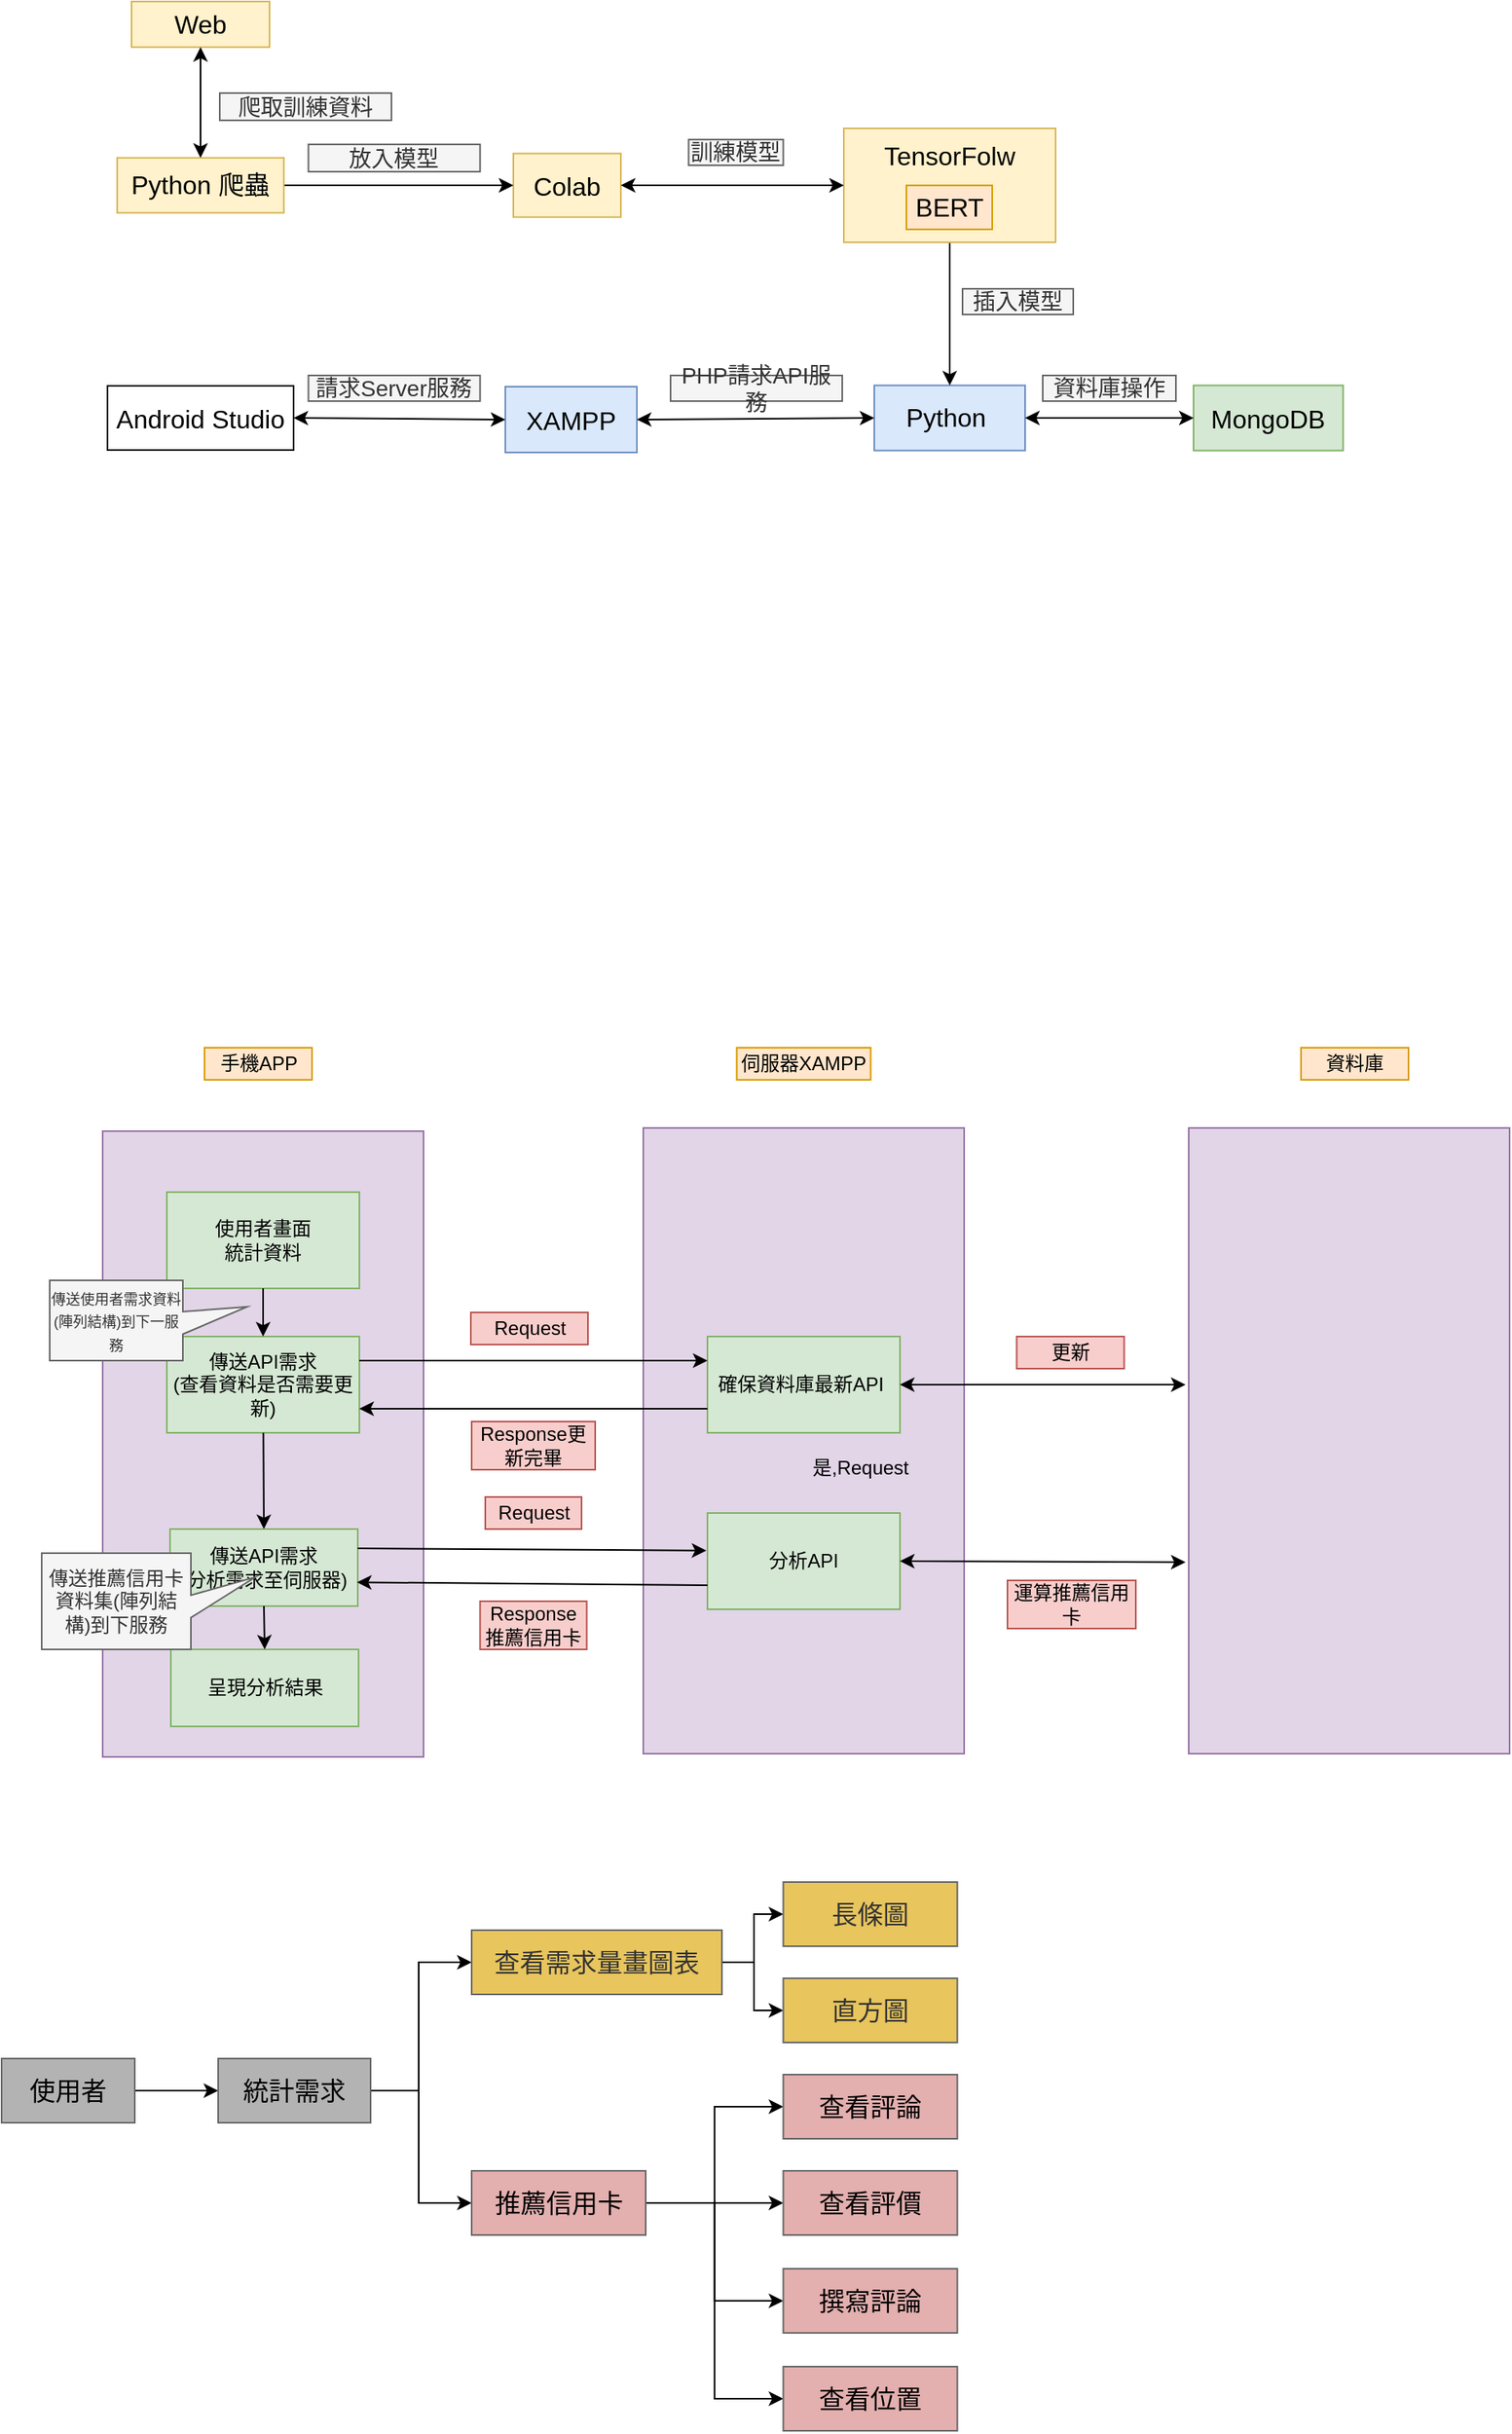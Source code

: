 <mxfile version="13.8.8" type="github">
  <diagram id="WoF5ZmT5TutVCkL6loxM" name="Page-1">
    <mxGraphModel dx="1649" dy="1345" grid="0" gridSize="10" guides="1" tooltips="1" connect="1" arrows="1" fold="1" page="0" pageScale="1" pageWidth="827" pageHeight="1169" math="0" shadow="0">
      <root>
        <mxCell id="0" />
        <mxCell id="1" parent="0" />
        <mxCell id="VNFoR2ObTazX-s3HmkAG-1" value="" style="rounded=0;whiteSpace=wrap;html=1;fillColor=#e1d5e7;strokeColor=#9673a6;" parent="1" vertex="1">
          <mxGeometry x="-677" y="112" width="200" height="390" as="geometry" />
        </mxCell>
        <mxCell id="VNFoR2ObTazX-s3HmkAG-2" value="使用者畫面&lt;br&gt;統計資料" style="rounded=0;whiteSpace=wrap;html=1;fillColor=#d5e8d4;strokeColor=#82b366;" parent="1" vertex="1">
          <mxGeometry x="-637" y="150" width="120" height="60" as="geometry" />
        </mxCell>
        <mxCell id="VNFoR2ObTazX-s3HmkAG-3" value="傳送API需求&lt;br&gt;(查看資料是否需要更新)" style="rounded=0;whiteSpace=wrap;html=1;fillColor=#d5e8d4;strokeColor=#82b366;" parent="1" vertex="1">
          <mxGeometry x="-637" y="240" width="120" height="60" as="geometry" />
        </mxCell>
        <mxCell id="VNFoR2ObTazX-s3HmkAG-11" value="傳送API需求&lt;br&gt;(分析需求至伺服器)" style="rounded=0;whiteSpace=wrap;html=1;fillColor=#d5e8d4;strokeColor=#82b366;" parent="1" vertex="1">
          <mxGeometry x="-635" y="360" width="117" height="48" as="geometry" />
        </mxCell>
        <mxCell id="VNFoR2ObTazX-s3HmkAG-14" value="" style="endArrow=classic;html=1;entryX=0.5;entryY=0;entryDx=0;entryDy=0;" parent="1" source="VNFoR2ObTazX-s3HmkAG-3" target="VNFoR2ObTazX-s3HmkAG-11" edge="1">
          <mxGeometry width="50" height="50" relative="1" as="geometry">
            <mxPoint x="-590" y="395" as="sourcePoint" />
            <mxPoint x="-437" y="410" as="targetPoint" />
          </mxGeometry>
        </mxCell>
        <mxCell id="VNFoR2ObTazX-s3HmkAG-15" value="" style="endArrow=classic;html=1;exitX=0.5;exitY=1;exitDx=0;exitDy=0;entryX=0.5;entryY=0;entryDx=0;entryDy=0;" parent="1" source="VNFoR2ObTazX-s3HmkAG-2" target="VNFoR2ObTazX-s3HmkAG-3" edge="1">
          <mxGeometry width="50" height="50" relative="1" as="geometry">
            <mxPoint x="-507" y="370" as="sourcePoint" />
            <mxPoint x="-457" y="320" as="targetPoint" />
          </mxGeometry>
        </mxCell>
        <mxCell id="FRtovLbCStBQHOzKUFMC-1" value="手機APP" style="text;html=1;strokeColor=#d79b00;fillColor=#ffe6cc;align=center;verticalAlign=middle;whiteSpace=wrap;rounded=0;" parent="1" vertex="1">
          <mxGeometry x="-613.5" y="60" width="67" height="20" as="geometry" />
        </mxCell>
        <mxCell id="FRtovLbCStBQHOzKUFMC-2" value="" style="rounded=0;whiteSpace=wrap;html=1;fillColor=#e1d5e7;strokeColor=#9673a6;" parent="1" vertex="1">
          <mxGeometry x="-340" y="110" width="200" height="390" as="geometry" />
        </mxCell>
        <mxCell id="FRtovLbCStBQHOzKUFMC-5" value="伺服器XAMPP" style="text;html=1;strokeColor=#d79b00;fillColor=#ffe6cc;align=center;verticalAlign=middle;whiteSpace=wrap;rounded=0;" parent="1" vertex="1">
          <mxGeometry x="-281.75" y="60" width="83.5" height="20" as="geometry" />
        </mxCell>
        <mxCell id="FRtovLbCStBQHOzKUFMC-6" value="確保資料庫最新API&amp;nbsp;" style="rounded=0;whiteSpace=wrap;html=1;fillColor=#d5e8d4;strokeColor=#82b366;" parent="1" vertex="1">
          <mxGeometry x="-300" y="240" width="120" height="60" as="geometry" />
        </mxCell>
        <mxCell id="FRtovLbCStBQHOzKUFMC-7" value="" style="endArrow=classic;html=1;exitX=1;exitY=0.25;exitDx=0;exitDy=0;entryX=0;entryY=0.25;entryDx=0;entryDy=0;" parent="1" source="VNFoR2ObTazX-s3HmkAG-3" target="FRtovLbCStBQHOzKUFMC-6" edge="1">
          <mxGeometry width="50" height="50" relative="1" as="geometry">
            <mxPoint x="-400" y="300" as="sourcePoint" />
            <mxPoint x="-350" y="250" as="targetPoint" />
          </mxGeometry>
        </mxCell>
        <mxCell id="FRtovLbCStBQHOzKUFMC-9" value="Request" style="text;html=1;strokeColor=#b85450;fillColor=#f8cecc;align=center;verticalAlign=middle;whiteSpace=wrap;rounded=0;" parent="1" vertex="1">
          <mxGeometry x="-447.5" y="225" width="73" height="20" as="geometry" />
        </mxCell>
        <mxCell id="FRtovLbCStBQHOzKUFMC-11" value="" style="rounded=0;whiteSpace=wrap;html=1;fillColor=#e1d5e7;strokeColor=#9673a6;" parent="1" vertex="1">
          <mxGeometry y="110" width="200" height="390" as="geometry" />
        </mxCell>
        <mxCell id="FRtovLbCStBQHOzKUFMC-12" value="資料庫" style="text;html=1;strokeColor=#d79b00;fillColor=#ffe6cc;align=center;verticalAlign=middle;whiteSpace=wrap;rounded=0;" parent="1" vertex="1">
          <mxGeometry x="70" y="60" width="67" height="20" as="geometry" />
        </mxCell>
        <mxCell id="FRtovLbCStBQHOzKUFMC-15" value="更新" style="text;html=1;strokeColor=#b85450;fillColor=#f8cecc;align=center;verticalAlign=middle;whiteSpace=wrap;rounded=0;" parent="1" vertex="1">
          <mxGeometry x="-107.25" y="240" width="67" height="20" as="geometry" />
        </mxCell>
        <mxCell id="FRtovLbCStBQHOzKUFMC-16" value="" style="endArrow=classic;html=1;exitX=0;exitY=0.75;exitDx=0;exitDy=0;entryX=1;entryY=0.75;entryDx=0;entryDy=0;" parent="1" source="FRtovLbCStBQHOzKUFMC-6" target="VNFoR2ObTazX-s3HmkAG-3" edge="1">
          <mxGeometry width="50" height="50" relative="1" as="geometry">
            <mxPoint x="-310" y="400" as="sourcePoint" />
            <mxPoint x="-260" y="350" as="targetPoint" />
          </mxGeometry>
        </mxCell>
        <mxCell id="FRtovLbCStBQHOzKUFMC-18" value="Response更新完畢" style="text;html=1;strokeColor=#b85450;fillColor=#f8cecc;align=center;verticalAlign=middle;whiteSpace=wrap;rounded=0;" parent="1" vertex="1">
          <mxGeometry x="-447" y="293" width="77" height="30" as="geometry" />
        </mxCell>
        <mxCell id="FRtovLbCStBQHOzKUFMC-21" value="是,Request" style="text;html=1;strokeColor=none;fillColor=none;align=center;verticalAlign=middle;whiteSpace=wrap;rounded=0;" parent="1" vertex="1">
          <mxGeometry x="-238" y="312" width="67" height="20" as="geometry" />
        </mxCell>
        <mxCell id="W2er6BLF-ta4w28NbpeV-1" value="分析API" style="rounded=0;whiteSpace=wrap;html=1;fillColor=#d5e8d4;strokeColor=#82b366;" parent="1" vertex="1">
          <mxGeometry x="-300" y="350" width="120" height="60" as="geometry" />
        </mxCell>
        <mxCell id="W2er6BLF-ta4w28NbpeV-3" value="呈現分析結果" style="rounded=0;whiteSpace=wrap;html=1;fillColor=#d5e8d4;strokeColor=#82b366;" parent="1" vertex="1">
          <mxGeometry x="-634.5" y="435" width="117" height="48" as="geometry" />
        </mxCell>
        <mxCell id="FRzy9sZfNlli9XELEmmy-1" value="" style="endArrow=classic;html=1;exitX=1;exitY=0.25;exitDx=0;exitDy=0;entryX=-0.006;entryY=0.39;entryDx=0;entryDy=0;entryPerimeter=0;" parent="1" source="VNFoR2ObTazX-s3HmkAG-11" target="W2er6BLF-ta4w28NbpeV-1" edge="1">
          <mxGeometry width="50" height="50" relative="1" as="geometry">
            <mxPoint x="-260" y="320" as="sourcePoint" />
            <mxPoint x="-210" y="270" as="targetPoint" />
          </mxGeometry>
        </mxCell>
        <mxCell id="FRzy9sZfNlli9XELEmmy-4" value="" style="endArrow=classic;html=1;exitX=0;exitY=0.75;exitDx=0;exitDy=0;entryX=0.996;entryY=0.691;entryDx=0;entryDy=0;entryPerimeter=0;" parent="1" source="W2er6BLF-ta4w28NbpeV-1" target="VNFoR2ObTazX-s3HmkAG-11" edge="1">
          <mxGeometry width="50" height="50" relative="1" as="geometry">
            <mxPoint x="-260" y="320" as="sourcePoint" />
            <mxPoint x="-500" y="396" as="targetPoint" />
          </mxGeometry>
        </mxCell>
        <mxCell id="FRzy9sZfNlli9XELEmmy-7" value="" style="endArrow=classic;startArrow=classic;html=1;exitX=1;exitY=0.5;exitDx=0;exitDy=0;entryX=-0.01;entryY=0.694;entryDx=0;entryDy=0;entryPerimeter=0;" parent="1" source="W2er6BLF-ta4w28NbpeV-1" target="FRtovLbCStBQHOzKUFMC-11" edge="1">
          <mxGeometry width="50" height="50" relative="1" as="geometry">
            <mxPoint x="-240" y="380" as="sourcePoint" />
            <mxPoint x="-190" y="330" as="targetPoint" />
          </mxGeometry>
        </mxCell>
        <mxCell id="FRzy9sZfNlli9XELEmmy-8" value="運算推薦信用卡" style="text;html=1;strokeColor=#b85450;fillColor=#f8cecc;align=center;verticalAlign=middle;whiteSpace=wrap;rounded=0;" parent="1" vertex="1">
          <mxGeometry x="-113" y="392" width="80" height="30" as="geometry" />
        </mxCell>
        <mxCell id="FRzy9sZfNlli9XELEmmy-9" value="Request" style="text;html=1;strokeColor=#b85450;fillColor=#f8cecc;align=center;verticalAlign=middle;whiteSpace=wrap;rounded=0;" parent="1" vertex="1">
          <mxGeometry x="-438.5" y="340" width="60" height="20" as="geometry" />
        </mxCell>
        <mxCell id="FRzy9sZfNlli9XELEmmy-10" value="Response推薦信用卡" style="text;html=1;strokeColor=#b85450;fillColor=#f8cecc;align=center;verticalAlign=middle;whiteSpace=wrap;rounded=0;" parent="1" vertex="1">
          <mxGeometry x="-441.75" y="405" width="66.5" height="30" as="geometry" />
        </mxCell>
        <mxCell id="FRzy9sZfNlli9XELEmmy-11" value="" style="endArrow=classic;html=1;entryX=0.5;entryY=0;entryDx=0;entryDy=0;exitX=0.5;exitY=1;exitDx=0;exitDy=0;" parent="1" source="VNFoR2ObTazX-s3HmkAG-11" target="W2er6BLF-ta4w28NbpeV-3" edge="1">
          <mxGeometry width="50" height="50" relative="1" as="geometry">
            <mxPoint x="-240" y="380" as="sourcePoint" />
            <mxPoint x="-190" y="330" as="targetPoint" />
          </mxGeometry>
        </mxCell>
        <mxCell id="JFq6KsMxWo-ai3jtECya-2" value="&lt;font style=&quot;font-size: 9px&quot;&gt;傳送使用者需求資料(陣列結構)到下一服務&lt;br&gt;&lt;/font&gt;" style="shape=callout;whiteSpace=wrap;html=1;perimeter=calloutPerimeter;position2=0.67;size=40;position=0.33;base=14;direction=north;fillColor=#f5f5f5;strokeColor=#666666;fontColor=#333333;" parent="1" vertex="1">
          <mxGeometry x="-710" y="205" width="123" height="50" as="geometry" />
        </mxCell>
        <mxCell id="JFq6KsMxWo-ai3jtECya-4" value="傳送推薦信用卡資料集(陣列結構)到下服務" style="shape=callout;whiteSpace=wrap;html=1;perimeter=calloutPerimeter;position2=0.75;size=40;position=0.33;base=14;direction=north;fillColor=#f5f5f5;strokeColor=#666666;fontColor=#333333;" parent="1" vertex="1">
          <mxGeometry x="-715" y="375" width="133" height="60" as="geometry" />
        </mxCell>
        <mxCell id="lGjISzWLSkrpWHws6opk-56" value="" style="endArrow=classic;startArrow=classic;html=1;exitX=1;exitY=0.5;exitDx=0;exitDy=0;" parent="1" source="FRtovLbCStBQHOzKUFMC-6" edge="1">
          <mxGeometry width="50" height="50" relative="1" as="geometry">
            <mxPoint x="-180" y="380" as="sourcePoint" />
            <mxPoint x="-2" y="270" as="targetPoint" />
            <Array as="points">
              <mxPoint x="-90" y="270" />
            </Array>
          </mxGeometry>
        </mxCell>
        <mxCell id="4eBQt7F7EaI4HP-3aSG7-11" style="edgeStyle=orthogonalEdgeStyle;rounded=0;orthogonalLoop=1;jettySize=auto;html=1;exitX=1;exitY=0.5;exitDx=0;exitDy=0;entryX=0;entryY=0.5;entryDx=0;entryDy=0;" edge="1" parent="1" source="4eBQt7F7EaI4HP-3aSG7-1" target="4eBQt7F7EaI4HP-3aSG7-2">
          <mxGeometry relative="1" as="geometry" />
        </mxCell>
        <mxCell id="4eBQt7F7EaI4HP-3aSG7-1" value="&lt;font style=&quot;font-size: 16px&quot;&gt;使用者&lt;/font&gt;" style="rounded=0;whiteSpace=wrap;html=1;strokeColor=#666666;fillColor=#B3B3B3;" vertex="1" parent="1">
          <mxGeometry x="-740" y="690" width="83" height="40" as="geometry" />
        </mxCell>
        <mxCell id="4eBQt7F7EaI4HP-3aSG7-12" style="edgeStyle=orthogonalEdgeStyle;rounded=0;orthogonalLoop=1;jettySize=auto;html=1;exitX=1;exitY=0.5;exitDx=0;exitDy=0;entryX=0;entryY=0.5;entryDx=0;entryDy=0;" edge="1" parent="1" source="4eBQt7F7EaI4HP-3aSG7-2" target="4eBQt7F7EaI4HP-3aSG7-4">
          <mxGeometry relative="1" as="geometry">
            <mxPoint x="-480" y="803" as="targetPoint" />
            <Array as="points">
              <mxPoint x="-480" y="710" />
              <mxPoint x="-480" y="780" />
            </Array>
          </mxGeometry>
        </mxCell>
        <mxCell id="4eBQt7F7EaI4HP-3aSG7-14" style="edgeStyle=orthogonalEdgeStyle;rounded=0;orthogonalLoop=1;jettySize=auto;html=1;exitX=1;exitY=0.5;exitDx=0;exitDy=0;entryX=0;entryY=0.5;entryDx=0;entryDy=0;" edge="1" parent="1" source="4eBQt7F7EaI4HP-3aSG7-2" target="4eBQt7F7EaI4HP-3aSG7-3">
          <mxGeometry relative="1" as="geometry">
            <Array as="points">
              <mxPoint x="-480" y="710" />
              <mxPoint x="-480" y="630" />
            </Array>
          </mxGeometry>
        </mxCell>
        <mxCell id="4eBQt7F7EaI4HP-3aSG7-2" value="&lt;span style=&quot;font-size: 16px&quot;&gt;統計需求&lt;/span&gt;" style="rounded=0;whiteSpace=wrap;html=1;strokeColor=#666666;fillColor=#B3B3B3;" vertex="1" parent="1">
          <mxGeometry x="-605" y="690" width="95" height="40" as="geometry" />
        </mxCell>
        <mxCell id="4eBQt7F7EaI4HP-3aSG7-15" style="edgeStyle=orthogonalEdgeStyle;rounded=0;orthogonalLoop=1;jettySize=auto;html=1;exitX=1;exitY=0.5;exitDx=0;exitDy=0;entryX=0;entryY=0.5;entryDx=0;entryDy=0;" edge="1" parent="1" source="4eBQt7F7EaI4HP-3aSG7-3" target="4eBQt7F7EaI4HP-3aSG7-6">
          <mxGeometry relative="1" as="geometry" />
        </mxCell>
        <mxCell id="4eBQt7F7EaI4HP-3aSG7-16" style="edgeStyle=orthogonalEdgeStyle;rounded=0;orthogonalLoop=1;jettySize=auto;html=1;exitX=1;exitY=0.5;exitDx=0;exitDy=0;entryX=0;entryY=0.5;entryDx=0;entryDy=0;" edge="1" parent="1" source="4eBQt7F7EaI4HP-3aSG7-3" target="4eBQt7F7EaI4HP-3aSG7-7">
          <mxGeometry relative="1" as="geometry" />
        </mxCell>
        <mxCell id="4eBQt7F7EaI4HP-3aSG7-3" value="&lt;span style=&quot;font-size: 16px&quot;&gt;查看需求量畫圖表&lt;/span&gt;" style="rounded=0;whiteSpace=wrap;html=1;strokeColor=#666666;fontColor=#333333;fillColor=#E8C55D;" vertex="1" parent="1">
          <mxGeometry x="-447" y="610" width="156" height="40" as="geometry" />
        </mxCell>
        <mxCell id="4eBQt7F7EaI4HP-3aSG7-17" style="edgeStyle=orthogonalEdgeStyle;rounded=0;orthogonalLoop=1;jettySize=auto;html=1;exitX=1;exitY=0.5;exitDx=0;exitDy=0;entryX=0;entryY=0.5;entryDx=0;entryDy=0;" edge="1" parent="1" source="4eBQt7F7EaI4HP-3aSG7-4" target="4eBQt7F7EaI4HP-3aSG7-8">
          <mxGeometry relative="1" as="geometry" />
        </mxCell>
        <mxCell id="4eBQt7F7EaI4HP-3aSG7-18" style="edgeStyle=orthogonalEdgeStyle;rounded=0;orthogonalLoop=1;jettySize=auto;html=1;exitX=1;exitY=0.5;exitDx=0;exitDy=0;entryX=0;entryY=0.5;entryDx=0;entryDy=0;" edge="1" parent="1" source="4eBQt7F7EaI4HP-3aSG7-4" target="4eBQt7F7EaI4HP-3aSG7-9">
          <mxGeometry relative="1" as="geometry" />
        </mxCell>
        <mxCell id="4eBQt7F7EaI4HP-3aSG7-19" style="edgeStyle=orthogonalEdgeStyle;rounded=0;orthogonalLoop=1;jettySize=auto;html=1;exitX=1;exitY=0.5;exitDx=0;exitDy=0;entryX=0;entryY=0.5;entryDx=0;entryDy=0;" edge="1" parent="1" source="4eBQt7F7EaI4HP-3aSG7-4" target="4eBQt7F7EaI4HP-3aSG7-10">
          <mxGeometry relative="1" as="geometry" />
        </mxCell>
        <mxCell id="4eBQt7F7EaI4HP-3aSG7-53" style="edgeStyle=orthogonalEdgeStyle;rounded=0;orthogonalLoop=1;jettySize=auto;html=1;exitX=1;exitY=0.5;exitDx=0;exitDy=0;entryX=0;entryY=0.5;entryDx=0;entryDy=0;" edge="1" parent="1" source="4eBQt7F7EaI4HP-3aSG7-4" target="4eBQt7F7EaI4HP-3aSG7-52">
          <mxGeometry relative="1" as="geometry" />
        </mxCell>
        <mxCell id="4eBQt7F7EaI4HP-3aSG7-4" value="&lt;span style=&quot;font-size: 16px&quot;&gt;推薦信用卡&lt;/span&gt;" style="rounded=0;whiteSpace=wrap;html=1;fillColor=#E3AFAF;strokeColor=#666666;" vertex="1" parent="1">
          <mxGeometry x="-447" y="760" width="108.5" height="40" as="geometry" />
        </mxCell>
        <mxCell id="4eBQt7F7EaI4HP-3aSG7-6" value="&lt;span style=&quot;font-size: 16px&quot;&gt;長條圖&lt;/span&gt;" style="rounded=0;whiteSpace=wrap;html=1;strokeColor=#666666;fontColor=#333333;fillColor=#E8C55D;" vertex="1" parent="1">
          <mxGeometry x="-252.75" y="580" width="108.5" height="40" as="geometry" />
        </mxCell>
        <mxCell id="4eBQt7F7EaI4HP-3aSG7-7" value="&lt;span style=&quot;font-size: 16px&quot;&gt;直方圖&lt;/span&gt;" style="rounded=0;whiteSpace=wrap;html=1;fontColor=#333333;fillColor=#E8C55D;strokeColor=#666666;" vertex="1" parent="1">
          <mxGeometry x="-252.75" y="640" width="108.5" height="40" as="geometry" />
        </mxCell>
        <mxCell id="4eBQt7F7EaI4HP-3aSG7-8" value="&lt;span style=&quot;font-size: 16px&quot;&gt;查看評論&lt;/span&gt;" style="rounded=0;whiteSpace=wrap;html=1;strokeColor=#666666;fillColor=#E3AFAF;" vertex="1" parent="1">
          <mxGeometry x="-252.75" y="700" width="108.5" height="40" as="geometry" />
        </mxCell>
        <mxCell id="4eBQt7F7EaI4HP-3aSG7-9" value="&lt;span style=&quot;font-size: 16px&quot;&gt;查看評價&lt;/span&gt;" style="rounded=0;whiteSpace=wrap;html=1;strokeColor=#666666;fillColor=#E3AFAF;" vertex="1" parent="1">
          <mxGeometry x="-252.75" y="760" width="108.5" height="40" as="geometry" />
        </mxCell>
        <mxCell id="4eBQt7F7EaI4HP-3aSG7-10" value="&lt;span style=&quot;font-size: 16px&quot;&gt;撰寫評論&lt;/span&gt;" style="rounded=0;whiteSpace=wrap;html=1;strokeColor=#666666;fillColor=#E3AFAF;" vertex="1" parent="1">
          <mxGeometry x="-252.75" y="821" width="108.5" height="40" as="geometry" />
        </mxCell>
        <mxCell id="4eBQt7F7EaI4HP-3aSG7-20" value="&lt;font style=&quot;font-size: 16px&quot;&gt;Android Studio&lt;/font&gt;" style="rounded=0;whiteSpace=wrap;html=1;" vertex="1" parent="1">
          <mxGeometry x="-674" y="-352.5" width="116" height="40" as="geometry" />
        </mxCell>
        <mxCell id="4eBQt7F7EaI4HP-3aSG7-21" value="&lt;font style=&quot;font-size: 16px&quot;&gt;XAMPP&lt;/font&gt;" style="rounded=0;whiteSpace=wrap;html=1;fillColor=#dae8fc;strokeColor=#6c8ebf;" vertex="1" parent="1">
          <mxGeometry x="-426" y="-352" width="82" height="41" as="geometry" />
        </mxCell>
        <mxCell id="4eBQt7F7EaI4HP-3aSG7-22" value="&lt;font style=&quot;font-size: 16px&quot;&gt;Python&amp;nbsp;&lt;/font&gt;" style="rounded=0;whiteSpace=wrap;html=1;fillColor=#dae8fc;strokeColor=#6c8ebf;" vertex="1" parent="1">
          <mxGeometry x="-196" y="-352.8" width="94" height="40.59" as="geometry" />
        </mxCell>
        <mxCell id="4eBQt7F7EaI4HP-3aSG7-23" value="&lt;font style=&quot;font-size: 16px&quot;&gt;MongoDB&lt;/font&gt;" style="rounded=0;whiteSpace=wrap;html=1;fillColor=#d5e8d4;strokeColor=#82b366;" vertex="1" parent="1">
          <mxGeometry x="3" y="-352.79" width="93.25" height="40.59" as="geometry" />
        </mxCell>
        <mxCell id="4eBQt7F7EaI4HP-3aSG7-24" value="&lt;font style=&quot;font-size: 16px&quot;&gt;Colab&lt;/font&gt;" style="rounded=0;whiteSpace=wrap;html=1;fillColor=#fff2cc;strokeColor=#d6b656;" vertex="1" parent="1">
          <mxGeometry x="-421" y="-497.32" width="67" height="39.64" as="geometry" />
        </mxCell>
        <mxCell id="4eBQt7F7EaI4HP-3aSG7-33" style="edgeStyle=orthogonalEdgeStyle;rounded=0;orthogonalLoop=1;jettySize=auto;html=1;exitX=0.5;exitY=1;exitDx=0;exitDy=0;" edge="1" parent="1" source="4eBQt7F7EaI4HP-3aSG7-25" target="4eBQt7F7EaI4HP-3aSG7-22">
          <mxGeometry relative="1" as="geometry" />
        </mxCell>
        <mxCell id="4eBQt7F7EaI4HP-3aSG7-25" value="" style="rounded=0;whiteSpace=wrap;html=1;fillColor=#fff2cc;strokeColor=#d6b656;" vertex="1" parent="1">
          <mxGeometry x="-215" y="-513" width="132" height="71" as="geometry" />
        </mxCell>
        <mxCell id="4eBQt7F7EaI4HP-3aSG7-26" value="&lt;font style=&quot;font-size: 16px&quot;&gt;BERT&lt;/font&gt;" style="rounded=0;whiteSpace=wrap;html=1;fillColor=#ffe6cc;strokeColor=#d79b00;" vertex="1" parent="1">
          <mxGeometry x="-176" y="-477.44" width="53.5" height="27.38" as="geometry" />
        </mxCell>
        <mxCell id="4eBQt7F7EaI4HP-3aSG7-29" value="&lt;font style=&quot;font-size: 16px&quot;&gt;TensorFolw&lt;/font&gt;" style="text;html=1;align=center;verticalAlign=middle;whiteSpace=wrap;rounded=0;fillColor=#FFF2CC;strokeColor=#FFF2CC;" vertex="1" parent="1">
          <mxGeometry x="-191" y="-506" width="84" height="20" as="geometry" />
        </mxCell>
        <mxCell id="4eBQt7F7EaI4HP-3aSG7-35" value="" style="endArrow=classic;startArrow=classic;html=1;entryX=0;entryY=0.5;entryDx=0;entryDy=0;exitX=1;exitY=0.5;exitDx=0;exitDy=0;" edge="1" parent="1" source="4eBQt7F7EaI4HP-3aSG7-22" target="4eBQt7F7EaI4HP-3aSG7-23">
          <mxGeometry width="50" height="50" relative="1" as="geometry">
            <mxPoint x="-298" y="-283" as="sourcePoint" />
            <mxPoint x="-248" y="-333" as="targetPoint" />
          </mxGeometry>
        </mxCell>
        <mxCell id="4eBQt7F7EaI4HP-3aSG7-36" value="" style="endArrow=classic;startArrow=classic;html=1;entryX=0;entryY=0.5;entryDx=0;entryDy=0;exitX=1;exitY=0.5;exitDx=0;exitDy=0;" edge="1" parent="1" source="4eBQt7F7EaI4HP-3aSG7-24" target="4eBQt7F7EaI4HP-3aSG7-25">
          <mxGeometry width="50" height="50" relative="1" as="geometry">
            <mxPoint x="-298" y="-283" as="sourcePoint" />
            <mxPoint x="-248" y="-333" as="targetPoint" />
          </mxGeometry>
        </mxCell>
        <mxCell id="4eBQt7F7EaI4HP-3aSG7-37" value="" style="endArrow=classic;startArrow=classic;html=1;entryX=0;entryY=0.5;entryDx=0;entryDy=0;exitX=1;exitY=0.5;exitDx=0;exitDy=0;" edge="1" parent="1" source="4eBQt7F7EaI4HP-3aSG7-21" target="4eBQt7F7EaI4HP-3aSG7-22">
          <mxGeometry width="50" height="50" relative="1" as="geometry">
            <mxPoint x="-298" y="-283" as="sourcePoint" />
            <mxPoint x="-248" y="-333" as="targetPoint" />
          </mxGeometry>
        </mxCell>
        <mxCell id="4eBQt7F7EaI4HP-3aSG7-38" value="" style="endArrow=classic;startArrow=classic;html=1;exitX=1;exitY=0.5;exitDx=0;exitDy=0;entryX=0;entryY=0.5;entryDx=0;entryDy=0;" edge="1" parent="1" source="4eBQt7F7EaI4HP-3aSG7-20" target="4eBQt7F7EaI4HP-3aSG7-21">
          <mxGeometry width="50" height="50" relative="1" as="geometry">
            <mxPoint x="-298" y="-283" as="sourcePoint" />
            <mxPoint x="-459" y="-274" as="targetPoint" />
          </mxGeometry>
        </mxCell>
        <mxCell id="4eBQt7F7EaI4HP-3aSG7-39" value="&lt;font style=&quot;font-size: 14px&quot;&gt;訓練模型&lt;/font&gt;" style="text;html=1;strokeColor=#666666;fillColor=#f5f5f5;align=center;verticalAlign=middle;whiteSpace=wrap;rounded=0;fontColor=#333333;" vertex="1" parent="1">
          <mxGeometry x="-311.75" y="-506" width="59" height="16" as="geometry" />
        </mxCell>
        <mxCell id="4eBQt7F7EaI4HP-3aSG7-40" value="&lt;font style=&quot;font-size: 14px&quot;&gt;PHP請求API服務&lt;/font&gt;" style="text;html=1;strokeColor=#666666;fillColor=#f5f5f5;align=center;verticalAlign=middle;whiteSpace=wrap;rounded=0;fontColor=#333333;" vertex="1" parent="1">
          <mxGeometry x="-323" y="-359" width="107" height="16" as="geometry" />
        </mxCell>
        <mxCell id="4eBQt7F7EaI4HP-3aSG7-42" value="&lt;font style=&quot;font-size: 14px&quot;&gt;插入模型&lt;/font&gt;" style="text;html=1;strokeColor=#666666;fillColor=#f5f5f5;align=center;verticalAlign=middle;whiteSpace=wrap;rounded=0;fontColor=#333333;" vertex="1" parent="1">
          <mxGeometry x="-141" y="-413" width="69" height="16" as="geometry" />
        </mxCell>
        <mxCell id="4eBQt7F7EaI4HP-3aSG7-43" value="&lt;font style=&quot;font-size: 14px&quot;&gt;資料庫操作&lt;/font&gt;" style="text;html=1;strokeColor=#666666;fillColor=#f5f5f5;align=center;verticalAlign=middle;whiteSpace=wrap;rounded=0;fontColor=#333333;" vertex="1" parent="1">
          <mxGeometry x="-91" y="-359" width="83" height="16" as="geometry" />
        </mxCell>
        <mxCell id="4eBQt7F7EaI4HP-3aSG7-44" value="&lt;font style=&quot;font-size: 14px&quot;&gt;爬取訓練資料&lt;/font&gt;" style="text;html=1;align=center;verticalAlign=middle;whiteSpace=wrap;rounded=0;fillColor=#f5f5f5;strokeColor=#666666;fontColor=#333333;" vertex="1" parent="1">
          <mxGeometry x="-604" y="-535" width="107" height="17" as="geometry" />
        </mxCell>
        <mxCell id="4eBQt7F7EaI4HP-3aSG7-49" style="edgeStyle=orthogonalEdgeStyle;rounded=0;orthogonalLoop=1;jettySize=auto;html=1;exitX=1;exitY=0.5;exitDx=0;exitDy=0;entryX=0;entryY=0.5;entryDx=0;entryDy=0;" edge="1" parent="1" source="4eBQt7F7EaI4HP-3aSG7-46" target="4eBQt7F7EaI4HP-3aSG7-24">
          <mxGeometry relative="1" as="geometry" />
        </mxCell>
        <mxCell id="4eBQt7F7EaI4HP-3aSG7-46" value="&lt;font style=&quot;font-size: 16px&quot;&gt;Python 爬蟲&lt;/font&gt;" style="rounded=0;whiteSpace=wrap;html=1;fillColor=#fff2cc;strokeColor=#d6b656;" vertex="1" parent="1">
          <mxGeometry x="-667.93" y="-494.66" width="103.85" height="34.32" as="geometry" />
        </mxCell>
        <mxCell id="4eBQt7F7EaI4HP-3aSG7-47" value="&lt;font style=&quot;font-size: 16px&quot;&gt;Web&lt;/font&gt;" style="rounded=0;whiteSpace=wrap;html=1;fillColor=#fff2cc;strokeColor=#d6b656;" vertex="1" parent="1">
          <mxGeometry x="-659" y="-592.05" width="86" height="28.42" as="geometry" />
        </mxCell>
        <mxCell id="4eBQt7F7EaI4HP-3aSG7-48" value="" style="endArrow=classic;startArrow=classic;html=1;entryX=0.5;entryY=1;entryDx=0;entryDy=0;exitX=0.5;exitY=0;exitDx=0;exitDy=0;" edge="1" parent="1" source="4eBQt7F7EaI4HP-3aSG7-46" target="4eBQt7F7EaI4HP-3aSG7-47">
          <mxGeometry width="50" height="50" relative="1" as="geometry">
            <mxPoint x="-431" y="-435" as="sourcePoint" />
            <mxPoint x="-381" y="-485" as="targetPoint" />
          </mxGeometry>
        </mxCell>
        <mxCell id="4eBQt7F7EaI4HP-3aSG7-50" value="&lt;font style=&quot;font-size: 14px&quot;&gt;放入模型&lt;/font&gt;" style="text;html=1;align=center;verticalAlign=middle;whiteSpace=wrap;rounded=0;fillColor=#f5f5f5;strokeColor=#666666;fontColor=#333333;" vertex="1" parent="1">
          <mxGeometry x="-548.75" y="-503" width="107" height="17" as="geometry" />
        </mxCell>
        <mxCell id="4eBQt7F7EaI4HP-3aSG7-51" value="&lt;font style=&quot;font-size: 14px&quot;&gt;請求Server服務&lt;/font&gt;" style="text;html=1;strokeColor=#666666;fillColor=#f5f5f5;align=center;verticalAlign=middle;whiteSpace=wrap;rounded=0;fontColor=#333333;" vertex="1" parent="1">
          <mxGeometry x="-548.75" y="-359" width="107" height="16" as="geometry" />
        </mxCell>
        <mxCell id="4eBQt7F7EaI4HP-3aSG7-52" value="&lt;span style=&quot;font-size: 16px&quot;&gt;查看位置&lt;/span&gt;" style="rounded=0;whiteSpace=wrap;html=1;strokeColor=#666666;fillColor=#E3AFAF;" vertex="1" parent="1">
          <mxGeometry x="-252.75" y="882" width="108.5" height="40" as="geometry" />
        </mxCell>
      </root>
    </mxGraphModel>
  </diagram>
</mxfile>
